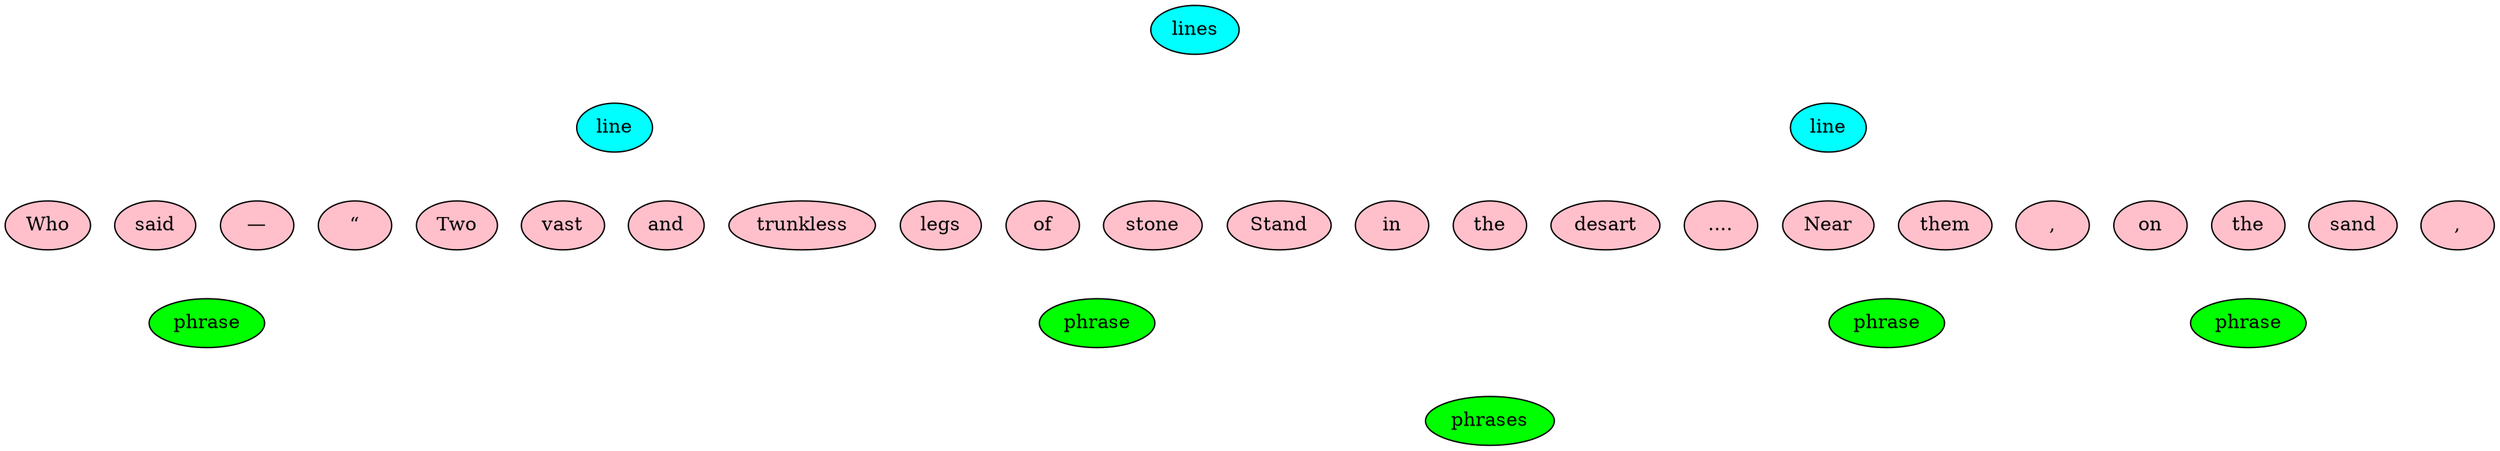 digraph G {
	subgraph {
		node[rank=max, fillcolor=cyan, style=filled];
		lines;
		line1[label=line];
		line2[label=line];
	}
	{	edge [style=invis];
		lines -> line1;
		lines -> line2;
	}
	{
		node [rank=same, fillcolor=pink style=filled];
			Who[label=Who];
			said[label=said];
			dash[label="—"];
			open_quote[label="“"];
			Two[label=Two];
			vast[label=vast];
			and[label=and];
			trunkless[label=trunkless];
			legs[label=legs]; 
			of[label=of]; 
			stone[label=stone]; 
			Stand[label=Stand]; 
			in[label=in]; 
			the[label=the]; 
			desart[label=desart]; 
			ellipsis[label="...."]; 
			Near[label=Near]; 
			them[label=them]
			comma[label=","]; 
			on[label=on]; 
			the1[label=the]; 
			sand[label=sand]
			comma1[label=","]
		}
	{ node [style=filled fillcolor=green]; phrase; phrase0; phrase1; phrase2;}
	{ edge [style=invis];
		line1 -> Who;
		line1 -> said;
		line1 -> dash;
		line1 -> open_quote;
		line1 -> Two;
		line1 -> vast;
		line1 -> and;
		line1 -> trunkless;
		line1 -> legs;
		line1 -> of;
		line1 -> stone;
		line2 -> Stand;
		line2 -> in;
		line2 -> the;
		line2 -> desart;
		line2 -> ellipsis;
		line2 -> Near;
		line2 -> them;
		line2 -> comma;
		line2 -> on;
		line2 -> the1;
		line2 -> sand;
		line2 -> comma1;
	}
	{ rank=sink; node[style=filled, fillcolor=green]; phrases }
	{ 	
		phrase; 
		phrase0[label=phrase]; 
		phrase1[label=phrase]; 
		phrase2[label=phrase];
	}
	{ edge [style=invis];
		phrase -> phrases;
		phrase0 -> phrases;
		phrase1 -> phrases;
		phrase2 -> phrases;
	}
	{ edge [style=invis];
		open_quote -> phrase;
		Two -> phrase;
		vast -> phrase;
		and -> phrase;
		trunkless -> phrase;
		legs -> phrase;
		of -> phrase;
		stone -> phrase;
		Stand -> phrase;
		in -> phrase;
		the -> phrase;
		desart -> phrase;
		ellipsis -> phrase;
		Who -> phrase0;
		said -> phrase0;
		dash -> phrase0;
		Near -> phrase1;
		them -> phrase1;
		comma -> phrase1;
		on -> phrase2;
		the1 -> phrase2;
		sand -> phrase2;
		comma1 -> phrase2;
	}
}
